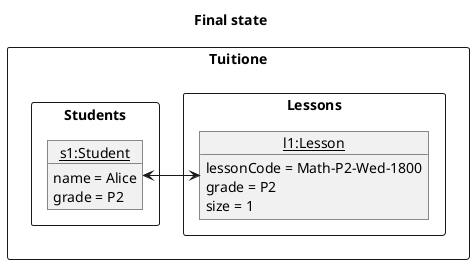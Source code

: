 @startuml

title Final state

package Tuitione <<rectangle>> {
    package Lessons <<rectangle>> {
        object "<u>l1:Lesson" as Lesson{
        lessonCode = Math-P2-Wed-1800
        grade = P2
        size = 1
        }
    }
    package Students <<rectangle>> {
        object "<u>s1:Student" as Student {
        name = Alice
        grade = P2
        }
    }

    Lesson <-R-> Student

}

@end
